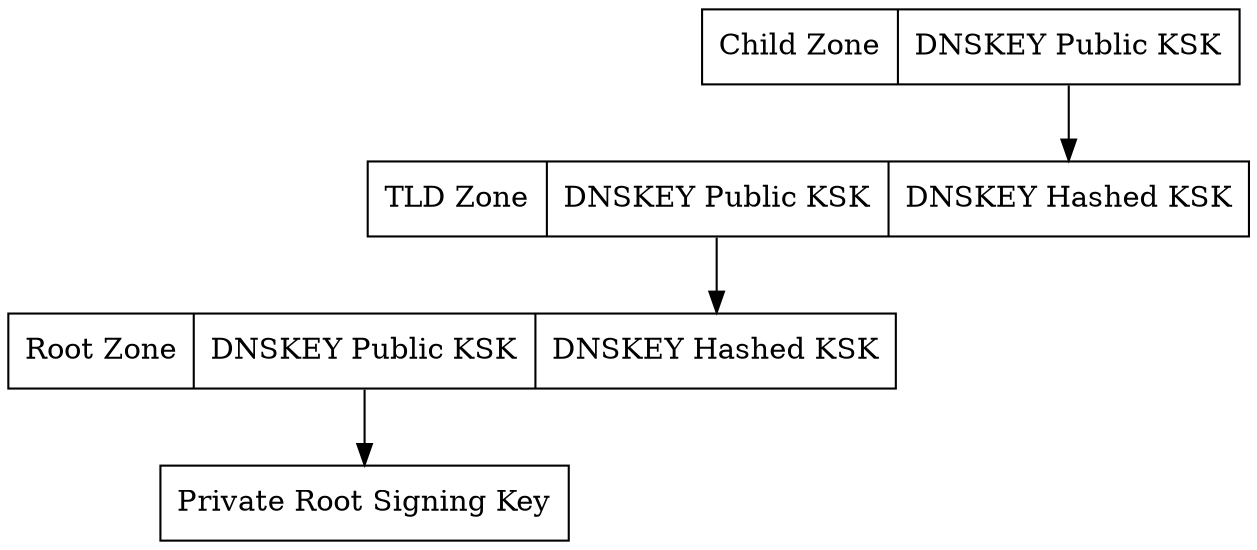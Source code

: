 digraph structs {
node [shape=record];
	childzone [shape=record, label="Child Zone | <f1> DNSKEY Public KSK"];
	tldzone [shape=record, label="TLD Zone | <f1> DNSKEY Public KSK | { <f2> DNSKEY Hashed KSK }"];
	rootzone [shape=record, label="Root Zone | <f1> DNSKEY Public KSK | { <f2> DNSKEY Hashed KSK }"];
	private [shape=record, label="Private Root Signing Key"];

	childzone:f1 -> tldzone:f2;
	tldzone:f1 -> rootzone:f2;
	rootzone:f1 -> private;
}
